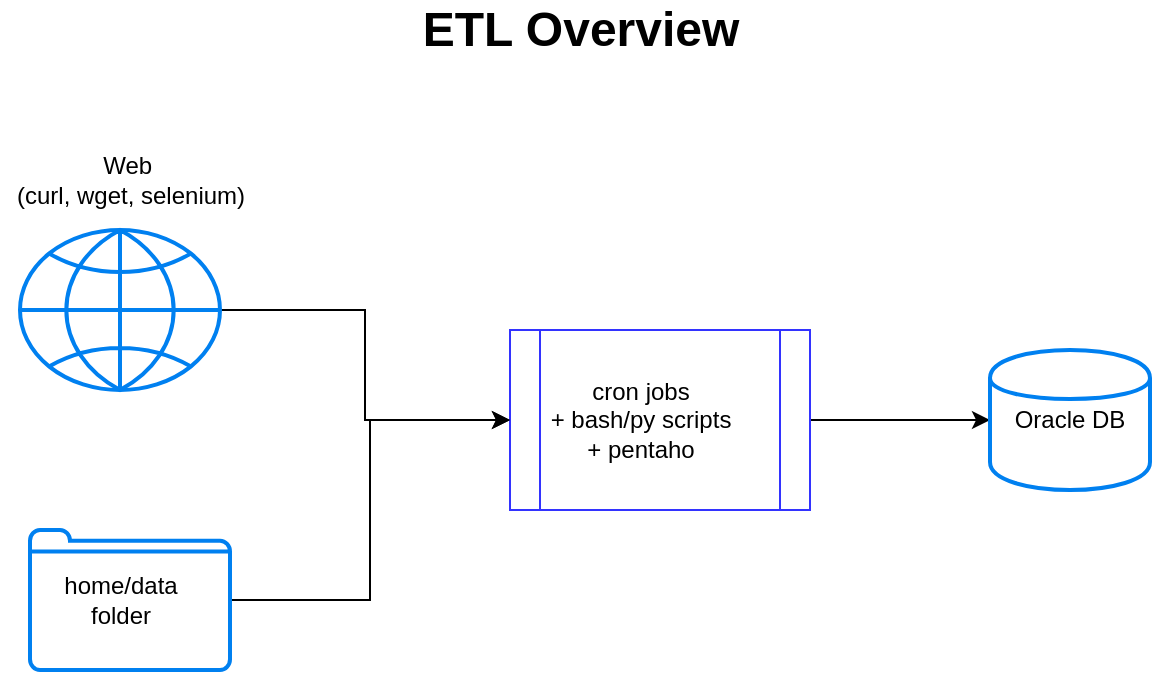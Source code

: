 <mxfile version="14.2.6" type="github">
  <diagram id="WbmCor6AZnzEXBU8xY_J" name="Page-1">
    <mxGraphModel dx="690" dy="437" grid="1" gridSize="10" guides="1" tooltips="1" connect="1" arrows="1" fold="1" page="1" pageScale="1" pageWidth="850" pageHeight="1100" math="0" shadow="0">
      <root>
        <mxCell id="0" />
        <mxCell id="1" parent="0" />
        <mxCell id="WPvl9ovtyJrEsYNvlWqR-16" style="edgeStyle=orthogonalEdgeStyle;rounded=0;orthogonalLoop=1;jettySize=auto;html=1;entryX=0;entryY=0.5;entryDx=0;entryDy=0;" edge="1" parent="1" source="WPvl9ovtyJrEsYNvlWqR-12" target="WPvl9ovtyJrEsYNvlWqR-5">
          <mxGeometry relative="1" as="geometry" />
        </mxCell>
        <mxCell id="WPvl9ovtyJrEsYNvlWqR-12" value="" style="shape=process;whiteSpace=wrap;html=1;backgroundOutline=1;strokeColor=#3333FF;" vertex="1" parent="1">
          <mxGeometry x="360" y="220" width="150" height="90" as="geometry" />
        </mxCell>
        <mxCell id="WPvl9ovtyJrEsYNvlWqR-14" style="edgeStyle=orthogonalEdgeStyle;rounded=0;orthogonalLoop=1;jettySize=auto;html=1;entryX=0;entryY=0.5;entryDx=0;entryDy=0;" edge="1" parent="1" source="WPvl9ovtyJrEsYNvlWqR-1" target="WPvl9ovtyJrEsYNvlWqR-12">
          <mxGeometry relative="1" as="geometry" />
        </mxCell>
        <mxCell id="WPvl9ovtyJrEsYNvlWqR-1" value="" style="html=1;verticalLabelPosition=bottom;align=center;labelBackgroundColor=#ffffff;verticalAlign=top;strokeWidth=2;strokeColor=#0080F0;shadow=0;dashed=0;shape=mxgraph.ios7.icons.globe;" vertex="1" parent="1">
          <mxGeometry x="115" y="170" width="100" height="80" as="geometry" />
        </mxCell>
        <mxCell id="WPvl9ovtyJrEsYNvlWqR-15" style="edgeStyle=orthogonalEdgeStyle;rounded=0;orthogonalLoop=1;jettySize=auto;html=1;entryX=0;entryY=0.5;entryDx=0;entryDy=0;" edge="1" parent="1" source="WPvl9ovtyJrEsYNvlWqR-2" target="WPvl9ovtyJrEsYNvlWqR-12">
          <mxGeometry relative="1" as="geometry" />
        </mxCell>
        <mxCell id="WPvl9ovtyJrEsYNvlWqR-2" value="" style="html=1;verticalLabelPosition=bottom;align=center;labelBackgroundColor=#ffffff;verticalAlign=top;strokeWidth=2;strokeColor=#0080F0;shadow=0;dashed=0;shape=mxgraph.ios7.icons.folder;" vertex="1" parent="1">
          <mxGeometry x="120" y="320" width="100" height="70" as="geometry" />
        </mxCell>
        <mxCell id="WPvl9ovtyJrEsYNvlWqR-3" value="Web&amp;nbsp;&lt;br&gt;(curl, wget, selenium)" style="text;html=1;align=center;verticalAlign=middle;resizable=0;points=[];autosize=1;" vertex="1" parent="1">
          <mxGeometry x="105" y="130" width="130" height="30" as="geometry" />
        </mxCell>
        <mxCell id="WPvl9ovtyJrEsYNvlWqR-4" value="home/data &lt;br&gt;folder" style="text;html=1;align=center;verticalAlign=middle;resizable=0;points=[];autosize=1;" vertex="1" parent="1">
          <mxGeometry x="130" y="340" width="70" height="30" as="geometry" />
        </mxCell>
        <mxCell id="WPvl9ovtyJrEsYNvlWqR-5" value="Oracle DB" style="shape=cylinder;whiteSpace=wrap;html=1;boundedLbl=1;backgroundOutline=1;shadow=0;dashed=0;verticalAlign=top;strokeColor=#0080F0;strokeWidth=2;labelBackgroundColor=#ffffff;" vertex="1" parent="1">
          <mxGeometry x="600" y="230" width="80" height="70" as="geometry" />
        </mxCell>
        <mxCell id="WPvl9ovtyJrEsYNvlWqR-8" value="cron jobs&lt;br&gt;+ bash/py scripts&lt;br&gt;+ pentaho" style="text;html=1;align=center;verticalAlign=middle;resizable=0;points=[];autosize=1;" vertex="1" parent="1">
          <mxGeometry x="370" y="240" width="110" height="50" as="geometry" />
        </mxCell>
        <mxCell id="WPvl9ovtyJrEsYNvlWqR-17" value="&lt;font style=&quot;font-size: 24px&quot;&gt;&lt;b&gt;ETL Overview&lt;/b&gt;&lt;/font&gt;" style="text;html=1;align=center;verticalAlign=middle;resizable=0;points=[];autosize=1;" vertex="1" parent="1">
          <mxGeometry x="310" y="60" width="170" height="20" as="geometry" />
        </mxCell>
      </root>
    </mxGraphModel>
  </diagram>
</mxfile>
